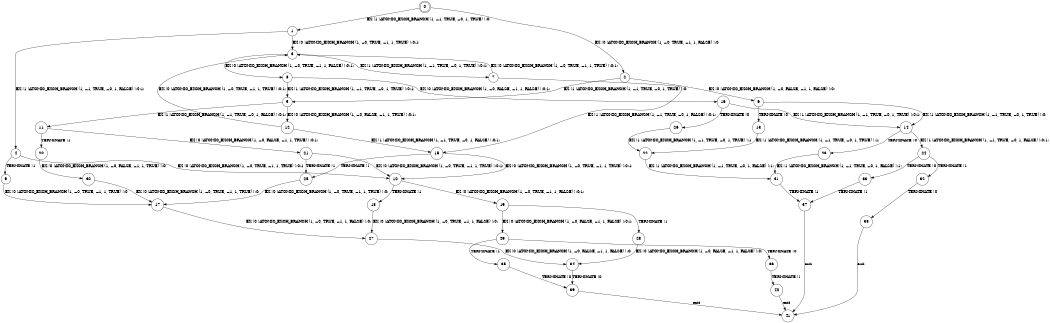 digraph BCG {
size = "7, 10.5";
center = TRUE;
node [shape = circle];
0 [peripheries = 2];
0 -> 1 [label = "EX !1 !ATOMIC_EXCH_BRANCH (1, +1, TRUE, +0, 1, TRUE) !:0:"];
0 -> 2 [label = "EX !0 !ATOMIC_EXCH_BRANCH (1, +0, TRUE, +1, 1, FALSE) !:0:"];
1 -> 3 [label = "EX !0 !ATOMIC_EXCH_BRANCH (1, +0, TRUE, +1, 1, TRUE) !:0:1:"];
1 -> 4 [label = "EX !1 !ATOMIC_EXCH_BRANCH (1, +1, TRUE, +0, 1, FALSE) !:0:1:"];
2 -> 5 [label = "EX !1 !ATOMIC_EXCH_BRANCH (1, +1, TRUE, +0, 1, TRUE) !:0:"];
2 -> 6 [label = "EX !0 !ATOMIC_EXCH_BRANCH (1, +0, FALSE, +1, 1, FALSE) !:0:"];
3 -> 7 [label = "EX !1 !ATOMIC_EXCH_BRANCH (1, +1, TRUE, +0, 1, TRUE) !:0:1:"];
3 -> 8 [label = "EX !0 !ATOMIC_EXCH_BRANCH (1, +0, TRUE, +1, 1, FALSE) !:0:1:"];
4 -> 9 [label = "TERMINATE !1"];
4 -> 10 [label = "EX !0 !ATOMIC_EXCH_BRANCH (1, +0, TRUE, +1, 1, TRUE) !:0:1:"];
5 -> 11 [label = "EX !1 !ATOMIC_EXCH_BRANCH (1, +1, TRUE, +0, 1, FALSE) !:0:1:"];
5 -> 12 [label = "EX !0 !ATOMIC_EXCH_BRANCH (1, +0, FALSE, +1, 1, TRUE) !:0:1:"];
6 -> 13 [label = "TERMINATE !0"];
6 -> 14 [label = "EX !1 !ATOMIC_EXCH_BRANCH (1, +1, TRUE, +0, 1, TRUE) !:0:"];
7 -> 15 [label = "EX !1 !ATOMIC_EXCH_BRANCH (1, +1, TRUE, +0, 1, FALSE) !:0:1:"];
7 -> 3 [label = "EX !0 !ATOMIC_EXCH_BRANCH (1, +0, TRUE, +1, 1, TRUE) !:0:1:"];
8 -> 5 [label = "EX !1 !ATOMIC_EXCH_BRANCH (1, +1, TRUE, +0, 1, TRUE) !:0:1:"];
8 -> 16 [label = "EX !0 !ATOMIC_EXCH_BRANCH (1, +0, FALSE, +1, 1, FALSE) !:0:1:"];
9 -> 17 [label = "EX !0 !ATOMIC_EXCH_BRANCH (1, +0, TRUE, +1, 1, TRUE) !:0:"];
10 -> 18 [label = "TERMINATE !1"];
10 -> 19 [label = "EX !0 !ATOMIC_EXCH_BRANCH (1, +0, TRUE, +1, 1, FALSE) !:0:1:"];
11 -> 20 [label = "TERMINATE !1"];
11 -> 21 [label = "EX !0 !ATOMIC_EXCH_BRANCH (1, +0, FALSE, +1, 1, TRUE) !:0:1:"];
12 -> 15 [label = "EX !1 !ATOMIC_EXCH_BRANCH (1, +1, TRUE, +0, 1, FALSE) !:0:1:"];
12 -> 3 [label = "EX !0 !ATOMIC_EXCH_BRANCH (1, +0, TRUE, +1, 1, TRUE) !:0:1:"];
13 -> 22 [label = "EX !1 !ATOMIC_EXCH_BRANCH (1, +1, TRUE, +0, 1, TRUE) !:1:"];
14 -> 23 [label = "TERMINATE !0"];
14 -> 24 [label = "EX !1 !ATOMIC_EXCH_BRANCH (1, +1, TRUE, +0, 1, FALSE) !:0:1:"];
15 -> 25 [label = "TERMINATE !1"];
15 -> 10 [label = "EX !0 !ATOMIC_EXCH_BRANCH (1, +0, TRUE, +1, 1, TRUE) !:0:1:"];
16 -> 26 [label = "TERMINATE !0"];
16 -> 14 [label = "EX !1 !ATOMIC_EXCH_BRANCH (1, +1, TRUE, +0, 1, TRUE) !:0:1:"];
17 -> 27 [label = "EX !0 !ATOMIC_EXCH_BRANCH (1, +0, TRUE, +1, 1, FALSE) !:0:"];
18 -> 27 [label = "EX !0 !ATOMIC_EXCH_BRANCH (1, +0, TRUE, +1, 1, FALSE) !:0:"];
19 -> 28 [label = "TERMINATE !1"];
19 -> 29 [label = "EX !0 !ATOMIC_EXCH_BRANCH (1, +0, FALSE, +1, 1, FALSE) !:0:1:"];
20 -> 30 [label = "EX !0 !ATOMIC_EXCH_BRANCH (1, +0, FALSE, +1, 1, TRUE) !:0:"];
21 -> 25 [label = "TERMINATE !1"];
21 -> 10 [label = "EX !0 !ATOMIC_EXCH_BRANCH (1, +0, TRUE, +1, 1, TRUE) !:0:1:"];
22 -> 31 [label = "EX !1 !ATOMIC_EXCH_BRANCH (1, +1, TRUE, +0, 1, FALSE) !:1:"];
23 -> 31 [label = "EX !1 !ATOMIC_EXCH_BRANCH (1, +1, TRUE, +0, 1, FALSE) !:1:"];
24 -> 32 [label = "TERMINATE !1"];
24 -> 33 [label = "TERMINATE !0"];
25 -> 17 [label = "EX !0 !ATOMIC_EXCH_BRANCH (1, +0, TRUE, +1, 1, TRUE) !:0:"];
26 -> 22 [label = "EX !1 !ATOMIC_EXCH_BRANCH (1, +1, TRUE, +0, 1, TRUE) !:1:"];
27 -> 34 [label = "EX !0 !ATOMIC_EXCH_BRANCH (1, +0, FALSE, +1, 1, FALSE) !:0:"];
28 -> 34 [label = "EX !0 !ATOMIC_EXCH_BRANCH (1, +0, FALSE, +1, 1, FALSE) !:0:"];
29 -> 35 [label = "TERMINATE !1"];
29 -> 36 [label = "TERMINATE !0"];
30 -> 17 [label = "EX !0 !ATOMIC_EXCH_BRANCH (1, +0, TRUE, +1, 1, TRUE) !:0:"];
31 -> 37 [label = "TERMINATE !1"];
32 -> 38 [label = "TERMINATE !0"];
33 -> 37 [label = "TERMINATE !1"];
34 -> 39 [label = "TERMINATE !0"];
35 -> 39 [label = "TERMINATE !0"];
36 -> 40 [label = "TERMINATE !1"];
37 -> 41 [label = "exit"];
38 -> 41 [label = "exit"];
39 -> 41 [label = "exit"];
40 -> 41 [label = "exit"];
}
